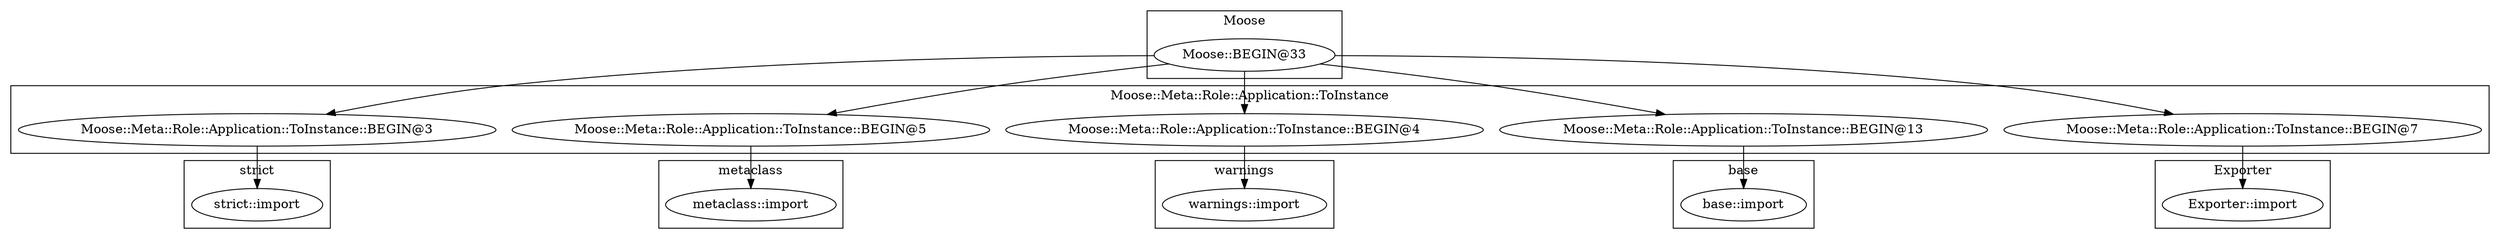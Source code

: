 digraph {
graph [overlap=false]
subgraph cluster_Moose_Meta_Role_Application_ToInstance {
	label="Moose::Meta::Role::Application::ToInstance";
	"Moose::Meta::Role::Application::ToInstance::BEGIN@3";
	"Moose::Meta::Role::Application::ToInstance::BEGIN@5";
	"Moose::Meta::Role::Application::ToInstance::BEGIN@4";
	"Moose::Meta::Role::Application::ToInstance::BEGIN@13";
	"Moose::Meta::Role::Application::ToInstance::BEGIN@7";
}
subgraph cluster_warnings {
	label="warnings";
	"warnings::import";
}
subgraph cluster_base {
	label="base";
	"base::import";
}
subgraph cluster_strict {
	label="strict";
	"strict::import";
}
subgraph cluster_Moose {
	label="Moose";
	"Moose::BEGIN@33";
}
subgraph cluster_Exporter {
	label="Exporter";
	"Exporter::import";
}
subgraph cluster_metaclass {
	label="metaclass";
	"metaclass::import";
}
"Moose::Meta::Role::Application::ToInstance::BEGIN@7" -> "Exporter::import";
"Moose::Meta::Role::Application::ToInstance::BEGIN@5" -> "metaclass::import";
"Moose::Meta::Role::Application::ToInstance::BEGIN@13" -> "base::import";
"Moose::Meta::Role::Application::ToInstance::BEGIN@4" -> "warnings::import";
"Moose::BEGIN@33" -> "Moose::Meta::Role::Application::ToInstance::BEGIN@5";
"Moose::Meta::Role::Application::ToInstance::BEGIN@3" -> "strict::import";
"Moose::BEGIN@33" -> "Moose::Meta::Role::Application::ToInstance::BEGIN@13";
"Moose::BEGIN@33" -> "Moose::Meta::Role::Application::ToInstance::BEGIN@7";
"Moose::BEGIN@33" -> "Moose::Meta::Role::Application::ToInstance::BEGIN@3";
"Moose::BEGIN@33" -> "Moose::Meta::Role::Application::ToInstance::BEGIN@4";
}
